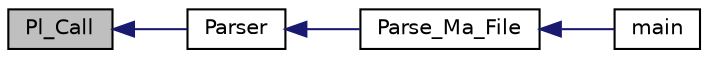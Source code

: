 digraph "Pl_Call"
{
  edge [fontname="Helvetica",fontsize="10",labelfontname="Helvetica",labelfontsize="10"];
  node [fontname="Helvetica",fontsize="10",shape=record];
  rankdir="LR";
  Node1 [label="Pl_Call",height=0.2,width=0.4,color="black", fillcolor="grey75", style="filled", fontcolor="black"];
  Node1 -> Node2 [dir="back",color="midnightblue",fontsize="10",style="solid",fontname="Helvetica"];
  Node2 [label="Parser",height=0.2,width=0.4,color="black", fillcolor="white", style="filled",URL="$ma__parser_8c.html#a3dbe66c5fada4cfd6e6d6d8f775e0caf"];
  Node2 -> Node3 [dir="back",color="midnightblue",fontsize="10",style="solid",fontname="Helvetica"];
  Node3 [label="Parse_Ma_File",height=0.2,width=0.4,color="black", fillcolor="white", style="filled",URL="$ma__parser_8h.html#a4f91bc7ddfc80bc559642b19019052a1"];
  Node3 -> Node4 [dir="back",color="midnightblue",fontsize="10",style="solid",fontname="Helvetica"];
  Node4 [label="main",height=0.2,width=0.4,color="black", fillcolor="white", style="filled",URL="$ma2asm_8c.html#a0ddf1224851353fc92bfbff6f499fa97"];
}
